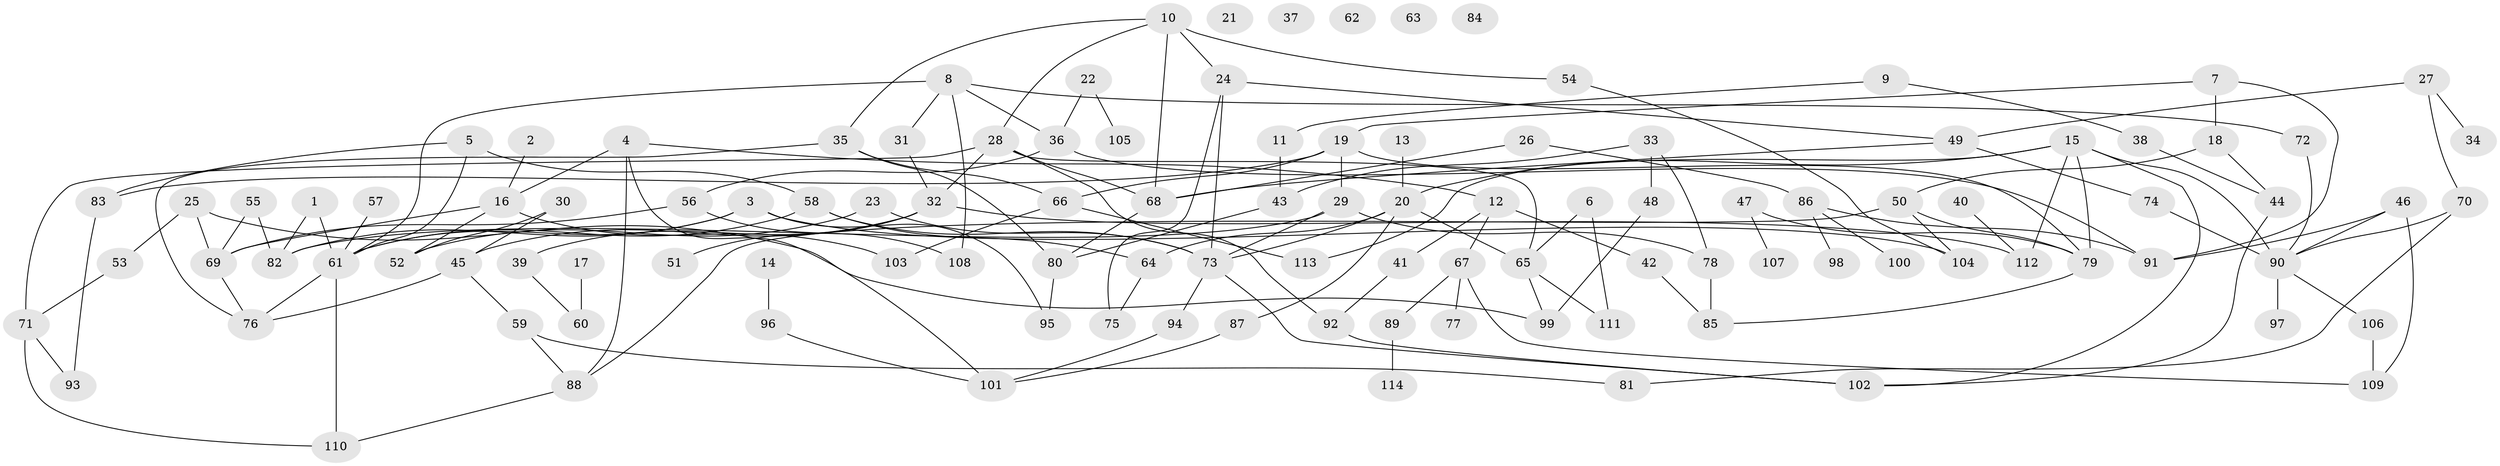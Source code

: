 // Generated by graph-tools (version 1.1) at 2025/13/03/09/25 04:13:11]
// undirected, 114 vertices, 163 edges
graph export_dot {
graph [start="1"]
  node [color=gray90,style=filled];
  1;
  2;
  3;
  4;
  5;
  6;
  7;
  8;
  9;
  10;
  11;
  12;
  13;
  14;
  15;
  16;
  17;
  18;
  19;
  20;
  21;
  22;
  23;
  24;
  25;
  26;
  27;
  28;
  29;
  30;
  31;
  32;
  33;
  34;
  35;
  36;
  37;
  38;
  39;
  40;
  41;
  42;
  43;
  44;
  45;
  46;
  47;
  48;
  49;
  50;
  51;
  52;
  53;
  54;
  55;
  56;
  57;
  58;
  59;
  60;
  61;
  62;
  63;
  64;
  65;
  66;
  67;
  68;
  69;
  70;
  71;
  72;
  73;
  74;
  75;
  76;
  77;
  78;
  79;
  80;
  81;
  82;
  83;
  84;
  85;
  86;
  87;
  88;
  89;
  90;
  91;
  92;
  93;
  94;
  95;
  96;
  97;
  98;
  99;
  100;
  101;
  102;
  103;
  104;
  105;
  106;
  107;
  108;
  109;
  110;
  111;
  112;
  113;
  114;
  1 -- 61;
  1 -- 82;
  2 -- 16;
  3 -- 61;
  3 -- 82;
  3 -- 95;
  3 -- 104;
  4 -- 12;
  4 -- 16;
  4 -- 88;
  4 -- 101;
  5 -- 58;
  5 -- 61;
  5 -- 83;
  6 -- 65;
  6 -- 111;
  7 -- 18;
  7 -- 19;
  7 -- 91;
  8 -- 31;
  8 -- 36;
  8 -- 61;
  8 -- 72;
  8 -- 108;
  9 -- 11;
  9 -- 38;
  10 -- 24;
  10 -- 28;
  10 -- 35;
  10 -- 54;
  10 -- 68;
  11 -- 43;
  12 -- 41;
  12 -- 42;
  12 -- 67;
  13 -- 20;
  14 -- 96;
  15 -- 20;
  15 -- 79;
  15 -- 90;
  15 -- 102;
  15 -- 112;
  15 -- 113;
  16 -- 52;
  16 -- 69;
  16 -- 103;
  17 -- 60;
  18 -- 44;
  18 -- 50;
  19 -- 29;
  19 -- 66;
  19 -- 79;
  19 -- 83;
  20 -- 64;
  20 -- 65;
  20 -- 73;
  20 -- 87;
  22 -- 36;
  22 -- 105;
  23 -- 52;
  23 -- 73;
  24 -- 49;
  24 -- 73;
  24 -- 75;
  25 -- 53;
  25 -- 69;
  25 -- 99;
  26 -- 68;
  26 -- 86;
  27 -- 34;
  27 -- 49;
  27 -- 70;
  28 -- 32;
  28 -- 65;
  28 -- 68;
  28 -- 71;
  28 -- 92;
  29 -- 73;
  29 -- 78;
  29 -- 82;
  30 -- 45;
  30 -- 52;
  31 -- 32;
  32 -- 39;
  32 -- 45;
  32 -- 51;
  32 -- 112;
  33 -- 43;
  33 -- 48;
  33 -- 78;
  35 -- 66;
  35 -- 76;
  35 -- 80;
  36 -- 56;
  36 -- 91;
  38 -- 44;
  39 -- 60;
  40 -- 112;
  41 -- 92;
  42 -- 85;
  43 -- 80;
  44 -- 102;
  45 -- 59;
  45 -- 76;
  46 -- 90;
  46 -- 91;
  46 -- 109;
  47 -- 79;
  47 -- 107;
  48 -- 99;
  49 -- 68;
  49 -- 74;
  50 -- 79;
  50 -- 88;
  50 -- 104;
  53 -- 71;
  54 -- 104;
  55 -- 69;
  55 -- 82;
  56 -- 69;
  56 -- 108;
  57 -- 61;
  58 -- 61;
  58 -- 64;
  58 -- 73;
  59 -- 81;
  59 -- 88;
  61 -- 76;
  61 -- 110;
  64 -- 75;
  65 -- 99;
  65 -- 111;
  66 -- 103;
  66 -- 113;
  67 -- 77;
  67 -- 89;
  67 -- 109;
  68 -- 80;
  69 -- 76;
  70 -- 81;
  70 -- 90;
  71 -- 93;
  71 -- 110;
  72 -- 90;
  73 -- 94;
  73 -- 102;
  74 -- 90;
  78 -- 85;
  79 -- 85;
  80 -- 95;
  83 -- 93;
  86 -- 91;
  86 -- 98;
  86 -- 100;
  87 -- 101;
  88 -- 110;
  89 -- 114;
  90 -- 97;
  90 -- 106;
  92 -- 102;
  94 -- 101;
  96 -- 101;
  106 -- 109;
}
